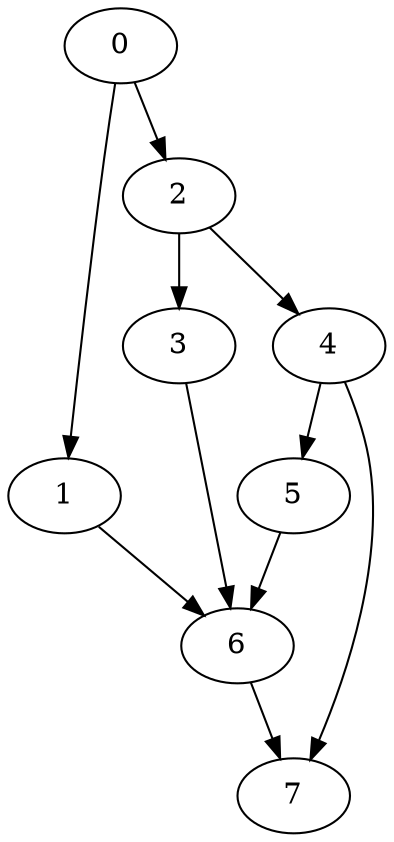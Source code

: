 digraph {
	0
	1
	2
	3
	4
	5
	6
	7
	2 -> 3
	2 -> 4
	4 -> 5
	1 -> 6
	3 -> 6
	5 -> 6
	4 -> 7
	6 -> 7
	0 -> 1
	0 -> 2
}
